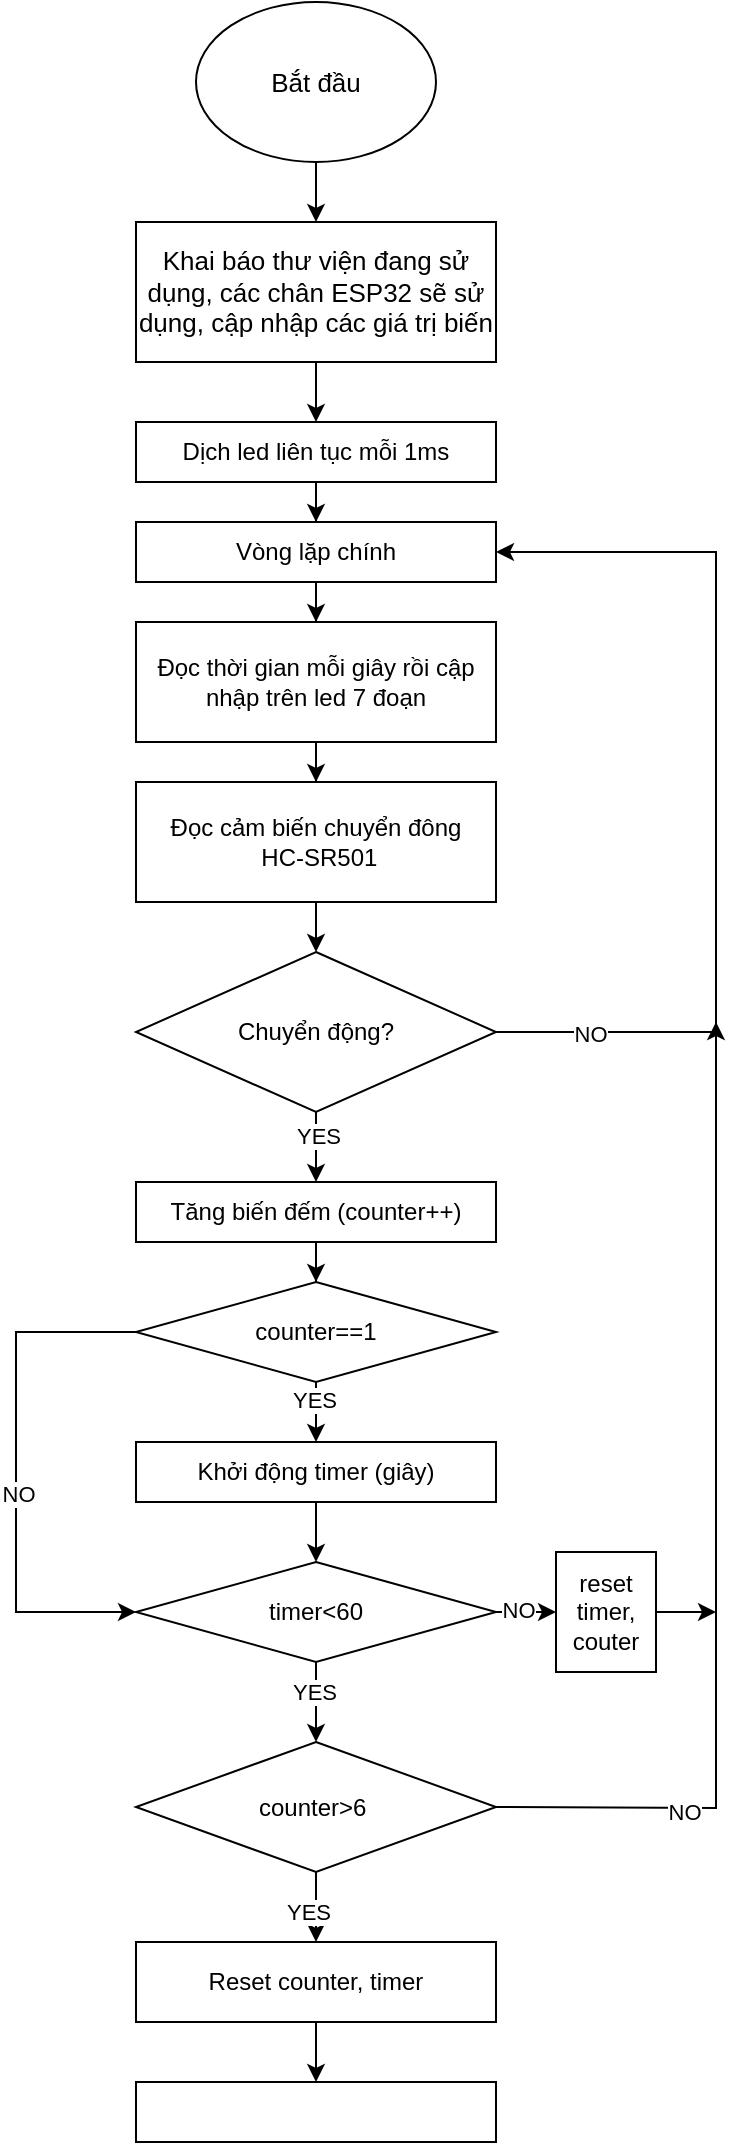 <mxfile version="26.1.1">
  <diagram id="C5RBs43oDa-KdzZeNtuy" name="Page-1">
    <mxGraphModel dx="795" dy="421" grid="1" gridSize="10" guides="1" tooltips="1" connect="1" arrows="1" fold="1" page="1" pageScale="1" pageWidth="827" pageHeight="1169" math="0" shadow="0">
      <root>
        <mxCell id="WIyWlLk6GJQsqaUBKTNV-0" />
        <mxCell id="WIyWlLk6GJQsqaUBKTNV-1" parent="WIyWlLk6GJQsqaUBKTNV-0" />
        <mxCell id="wKeVTeBd1KKrGGtHV_lI-2" value="" style="edgeStyle=orthogonalEdgeStyle;rounded=0;orthogonalLoop=1;jettySize=auto;html=1;" edge="1" parent="WIyWlLk6GJQsqaUBKTNV-1" source="wKeVTeBd1KKrGGtHV_lI-0" target="wKeVTeBd1KKrGGtHV_lI-1">
          <mxGeometry relative="1" as="geometry" />
        </mxCell>
        <mxCell id="wKeVTeBd1KKrGGtHV_lI-0" value="&lt;span style=&quot;font-size: 13px;&quot;&gt;Bắt đầu&lt;/span&gt;" style="ellipse;whiteSpace=wrap;html=1;" vertex="1" parent="WIyWlLk6GJQsqaUBKTNV-1">
          <mxGeometry x="340" y="30" width="120" height="80" as="geometry" />
        </mxCell>
        <mxCell id="wKeVTeBd1KKrGGtHV_lI-14" value="" style="edgeStyle=orthogonalEdgeStyle;rounded=0;orthogonalLoop=1;jettySize=auto;html=1;" edge="1" parent="WIyWlLk6GJQsqaUBKTNV-1" source="wKeVTeBd1KKrGGtHV_lI-1" target="wKeVTeBd1KKrGGtHV_lI-13">
          <mxGeometry relative="1" as="geometry" />
        </mxCell>
        <mxCell id="wKeVTeBd1KKrGGtHV_lI-1" value="&lt;font style=&quot;font-size: 13px;&quot;&gt;Khai báo thư viện đang sử dụng, các chân ESP32 sẽ sử dụng, cập nhập các giá trị biến&lt;/font&gt;" style="whiteSpace=wrap;html=1;" vertex="1" parent="WIyWlLk6GJQsqaUBKTNV-1">
          <mxGeometry x="310" y="140" width="180" height="70" as="geometry" />
        </mxCell>
        <mxCell id="wKeVTeBd1KKrGGtHV_lI-8" value="" style="edgeStyle=orthogonalEdgeStyle;rounded=0;orthogonalLoop=1;jettySize=auto;html=1;" edge="1" parent="WIyWlLk6GJQsqaUBKTNV-1" source="wKeVTeBd1KKrGGtHV_lI-3" target="wKeVTeBd1KKrGGtHV_lI-7">
          <mxGeometry relative="1" as="geometry" />
        </mxCell>
        <mxCell id="wKeVTeBd1KKrGGtHV_lI-3" value="Vòng lặp chính" style="whiteSpace=wrap;html=1;" vertex="1" parent="WIyWlLk6GJQsqaUBKTNV-1">
          <mxGeometry x="310" y="290" width="180" height="30" as="geometry" />
        </mxCell>
        <mxCell id="wKeVTeBd1KKrGGtHV_lI-10" value="" style="edgeStyle=orthogonalEdgeStyle;rounded=0;orthogonalLoop=1;jettySize=auto;html=1;" edge="1" parent="WIyWlLk6GJQsqaUBKTNV-1" source="wKeVTeBd1KKrGGtHV_lI-7" target="wKeVTeBd1KKrGGtHV_lI-9">
          <mxGeometry relative="1" as="geometry" />
        </mxCell>
        <mxCell id="wKeVTeBd1KKrGGtHV_lI-7" value="Đọc thời gian mỗi giây rồi cập nhập trên led 7 đoạn" style="whiteSpace=wrap;html=1;" vertex="1" parent="WIyWlLk6GJQsqaUBKTNV-1">
          <mxGeometry x="310" y="340" width="180" height="60" as="geometry" />
        </mxCell>
        <mxCell id="wKeVTeBd1KKrGGtHV_lI-12" value="" style="edgeStyle=orthogonalEdgeStyle;rounded=0;orthogonalLoop=1;jettySize=auto;html=1;" edge="1" parent="WIyWlLk6GJQsqaUBKTNV-1" source="wKeVTeBd1KKrGGtHV_lI-9" target="wKeVTeBd1KKrGGtHV_lI-11">
          <mxGeometry relative="1" as="geometry" />
        </mxCell>
        <mxCell id="wKeVTeBd1KKrGGtHV_lI-9" value="Đọc cảm biến chuyển đông&lt;div&gt;&amp;nbsp;HC-SR501&lt;/div&gt;" style="whiteSpace=wrap;html=1;" vertex="1" parent="WIyWlLk6GJQsqaUBKTNV-1">
          <mxGeometry x="310" y="420" width="180" height="60" as="geometry" />
        </mxCell>
        <mxCell id="wKeVTeBd1KKrGGtHV_lI-19" value="" style="edgeStyle=orthogonalEdgeStyle;rounded=0;orthogonalLoop=1;jettySize=auto;html=1;" edge="1" parent="WIyWlLk6GJQsqaUBKTNV-1" source="wKeVTeBd1KKrGGtHV_lI-11" target="wKeVTeBd1KKrGGtHV_lI-18">
          <mxGeometry relative="1" as="geometry" />
        </mxCell>
        <mxCell id="wKeVTeBd1KKrGGtHV_lI-26" value="YES" style="edgeLabel;html=1;align=center;verticalAlign=middle;resizable=0;points=[];" vertex="1" connectable="0" parent="wKeVTeBd1KKrGGtHV_lI-19">
          <mxGeometry x="-0.491" y="1" relative="1" as="geometry">
            <mxPoint as="offset" />
          </mxGeometry>
        </mxCell>
        <mxCell id="wKeVTeBd1KKrGGtHV_lI-11" value="Chuyển động?" style="rhombus;whiteSpace=wrap;html=1;" vertex="1" parent="WIyWlLk6GJQsqaUBKTNV-1">
          <mxGeometry x="310" y="505" width="180" height="80" as="geometry" />
        </mxCell>
        <mxCell id="wKeVTeBd1KKrGGtHV_lI-15" value="" style="edgeStyle=orthogonalEdgeStyle;rounded=0;orthogonalLoop=1;jettySize=auto;html=1;" edge="1" parent="WIyWlLk6GJQsqaUBKTNV-1" source="wKeVTeBd1KKrGGtHV_lI-13" target="wKeVTeBd1KKrGGtHV_lI-3">
          <mxGeometry relative="1" as="geometry" />
        </mxCell>
        <mxCell id="wKeVTeBd1KKrGGtHV_lI-13" value="Dịch led liên tục mỗi 1ms" style="whiteSpace=wrap;html=1;" vertex="1" parent="WIyWlLk6GJQsqaUBKTNV-1">
          <mxGeometry x="310" y="240" width="180" height="30" as="geometry" />
        </mxCell>
        <mxCell id="wKeVTeBd1KKrGGtHV_lI-16" value="" style="endArrow=classic;html=1;rounded=0;exitX=1;exitY=0.5;exitDx=0;exitDy=0;entryX=1;entryY=0.5;entryDx=0;entryDy=0;" edge="1" parent="WIyWlLk6GJQsqaUBKTNV-1" source="wKeVTeBd1KKrGGtHV_lI-11" target="wKeVTeBd1KKrGGtHV_lI-3">
          <mxGeometry width="50" height="50" relative="1" as="geometry">
            <mxPoint x="600" y="545" as="sourcePoint" />
            <mxPoint x="600" y="305" as="targetPoint" />
            <Array as="points">
              <mxPoint x="600" y="545" />
              <mxPoint x="600" y="305" />
            </Array>
          </mxGeometry>
        </mxCell>
        <mxCell id="wKeVTeBd1KKrGGtHV_lI-17" value="NO" style="edgeLabel;html=1;align=center;verticalAlign=middle;resizable=0;points=[];" vertex="1" connectable="0" parent="wKeVTeBd1KKrGGtHV_lI-16">
          <mxGeometry x="-0.798" y="-1" relative="1" as="geometry">
            <mxPoint as="offset" />
          </mxGeometry>
        </mxCell>
        <mxCell id="wKeVTeBd1KKrGGtHV_lI-34" value="" style="edgeStyle=orthogonalEdgeStyle;rounded=0;orthogonalLoop=1;jettySize=auto;html=1;" edge="1" parent="WIyWlLk6GJQsqaUBKTNV-1" source="wKeVTeBd1KKrGGtHV_lI-18" target="wKeVTeBd1KKrGGtHV_lI-33">
          <mxGeometry relative="1" as="geometry" />
        </mxCell>
        <mxCell id="wKeVTeBd1KKrGGtHV_lI-18" value="Tăng biến đếm (counter++)" style="whiteSpace=wrap;html=1;" vertex="1" parent="WIyWlLk6GJQsqaUBKTNV-1">
          <mxGeometry x="310" y="620" width="180" height="30" as="geometry" />
        </mxCell>
        <mxCell id="wKeVTeBd1KKrGGtHV_lI-29" value="" style="edgeStyle=orthogonalEdgeStyle;rounded=0;orthogonalLoop=1;jettySize=auto;html=1;" edge="1" parent="WIyWlLk6GJQsqaUBKTNV-1" source="wKeVTeBd1KKrGGtHV_lI-22" target="wKeVTeBd1KKrGGtHV_lI-28">
          <mxGeometry relative="1" as="geometry" />
        </mxCell>
        <mxCell id="wKeVTeBd1KKrGGtHV_lI-30" value="YES" style="edgeLabel;html=1;align=center;verticalAlign=middle;resizable=0;points=[];" vertex="1" connectable="0" parent="wKeVTeBd1KKrGGtHV_lI-29">
          <mxGeometry x="-0.122" y="4" relative="1" as="geometry">
            <mxPoint as="offset" />
          </mxGeometry>
        </mxCell>
        <mxCell id="wKeVTeBd1KKrGGtHV_lI-22" value="counter&amp;gt;6&amp;nbsp;" style="rhombus;whiteSpace=wrap;html=1;" vertex="1" parent="WIyWlLk6GJQsqaUBKTNV-1">
          <mxGeometry x="310" y="900" width="180" height="65" as="geometry" />
        </mxCell>
        <mxCell id="wKeVTeBd1KKrGGtHV_lI-25" value="" style="endArrow=classic;html=1;rounded=0;exitX=1;exitY=0.5;exitDx=0;exitDy=0;" edge="1" parent="WIyWlLk6GJQsqaUBKTNV-1" source="wKeVTeBd1KKrGGtHV_lI-22">
          <mxGeometry width="50" height="50" relative="1" as="geometry">
            <mxPoint x="420" y="580" as="sourcePoint" />
            <mxPoint x="600" y="540" as="targetPoint" />
            <Array as="points">
              <mxPoint x="600" y="933" />
              <mxPoint x="600" y="893" />
              <mxPoint x="600" y="800" />
            </Array>
          </mxGeometry>
        </mxCell>
        <mxCell id="wKeVTeBd1KKrGGtHV_lI-27" value="NO" style="edgeLabel;html=1;align=center;verticalAlign=middle;resizable=0;points=[];" vertex="1" connectable="0" parent="wKeVTeBd1KKrGGtHV_lI-25">
          <mxGeometry x="-0.627" y="-2" relative="1" as="geometry">
            <mxPoint as="offset" />
          </mxGeometry>
        </mxCell>
        <mxCell id="wKeVTeBd1KKrGGtHV_lI-32" value="" style="edgeStyle=orthogonalEdgeStyle;rounded=0;orthogonalLoop=1;jettySize=auto;html=1;" edge="1" parent="WIyWlLk6GJQsqaUBKTNV-1" source="wKeVTeBd1KKrGGtHV_lI-28" target="wKeVTeBd1KKrGGtHV_lI-31">
          <mxGeometry relative="1" as="geometry" />
        </mxCell>
        <mxCell id="wKeVTeBd1KKrGGtHV_lI-28" value="Reset counter, timer" style="whiteSpace=wrap;html=1;" vertex="1" parent="WIyWlLk6GJQsqaUBKTNV-1">
          <mxGeometry x="310" y="1000" width="180" height="40" as="geometry" />
        </mxCell>
        <mxCell id="wKeVTeBd1KKrGGtHV_lI-31" value="" style="whiteSpace=wrap;html=1;" vertex="1" parent="WIyWlLk6GJQsqaUBKTNV-1">
          <mxGeometry x="310" y="1070" width="180" height="30" as="geometry" />
        </mxCell>
        <mxCell id="wKeVTeBd1KKrGGtHV_lI-37" value="" style="edgeStyle=orthogonalEdgeStyle;rounded=0;orthogonalLoop=1;jettySize=auto;html=1;" edge="1" parent="WIyWlLk6GJQsqaUBKTNV-1" source="wKeVTeBd1KKrGGtHV_lI-33" target="wKeVTeBd1KKrGGtHV_lI-36">
          <mxGeometry relative="1" as="geometry" />
        </mxCell>
        <mxCell id="wKeVTeBd1KKrGGtHV_lI-38" value="YES" style="edgeLabel;html=1;align=center;verticalAlign=middle;resizable=0;points=[];" vertex="1" connectable="0" parent="wKeVTeBd1KKrGGtHV_lI-37">
          <mxGeometry x="-0.647" y="-1" relative="1" as="geometry">
            <mxPoint as="offset" />
          </mxGeometry>
        </mxCell>
        <mxCell id="wKeVTeBd1KKrGGtHV_lI-33" value="counter==1" style="rhombus;whiteSpace=wrap;html=1;" vertex="1" parent="WIyWlLk6GJQsqaUBKTNV-1">
          <mxGeometry x="310" y="670" width="180" height="50" as="geometry" />
        </mxCell>
        <mxCell id="wKeVTeBd1KKrGGtHV_lI-41" value="" style="edgeStyle=orthogonalEdgeStyle;rounded=0;orthogonalLoop=1;jettySize=auto;html=1;" edge="1" parent="WIyWlLk6GJQsqaUBKTNV-1" source="wKeVTeBd1KKrGGtHV_lI-36" target="wKeVTeBd1KKrGGtHV_lI-40">
          <mxGeometry relative="1" as="geometry" />
        </mxCell>
        <mxCell id="wKeVTeBd1KKrGGtHV_lI-36" value="Khởi động timer (giây)" style="whiteSpace=wrap;html=1;" vertex="1" parent="WIyWlLk6GJQsqaUBKTNV-1">
          <mxGeometry x="310" y="750" width="180" height="30" as="geometry" />
        </mxCell>
        <mxCell id="wKeVTeBd1KKrGGtHV_lI-43" value="" style="edgeStyle=orthogonalEdgeStyle;rounded=0;orthogonalLoop=1;jettySize=auto;html=1;" edge="1" parent="WIyWlLk6GJQsqaUBKTNV-1" source="wKeVTeBd1KKrGGtHV_lI-40" target="wKeVTeBd1KKrGGtHV_lI-22">
          <mxGeometry relative="1" as="geometry" />
        </mxCell>
        <mxCell id="wKeVTeBd1KKrGGtHV_lI-44" value="YES" style="edgeLabel;html=1;align=center;verticalAlign=middle;resizable=0;points=[];" vertex="1" connectable="0" parent="wKeVTeBd1KKrGGtHV_lI-43">
          <mxGeometry x="-0.277" y="-1" relative="1" as="geometry">
            <mxPoint as="offset" />
          </mxGeometry>
        </mxCell>
        <mxCell id="wKeVTeBd1KKrGGtHV_lI-55" value="" style="edgeStyle=orthogonalEdgeStyle;rounded=0;orthogonalLoop=1;jettySize=auto;html=1;" edge="1" parent="WIyWlLk6GJQsqaUBKTNV-1" source="wKeVTeBd1KKrGGtHV_lI-40" target="wKeVTeBd1KKrGGtHV_lI-54">
          <mxGeometry relative="1" as="geometry" />
        </mxCell>
        <mxCell id="wKeVTeBd1KKrGGtHV_lI-56" value="NO" style="edgeLabel;html=1;align=center;verticalAlign=middle;resizable=0;points=[];" vertex="1" connectable="0" parent="wKeVTeBd1KKrGGtHV_lI-55">
          <mxGeometry x="0.24" y="1" relative="1" as="geometry">
            <mxPoint as="offset" />
          </mxGeometry>
        </mxCell>
        <mxCell id="wKeVTeBd1KKrGGtHV_lI-40" value="timer&amp;lt;60" style="rhombus;whiteSpace=wrap;html=1;" vertex="1" parent="WIyWlLk6GJQsqaUBKTNV-1">
          <mxGeometry x="310" y="810" width="180" height="50" as="geometry" />
        </mxCell>
        <mxCell id="wKeVTeBd1KKrGGtHV_lI-42" value="" style="endArrow=classic;html=1;rounded=0;entryX=0;entryY=0.5;entryDx=0;entryDy=0;exitX=0;exitY=0.5;exitDx=0;exitDy=0;" edge="1" parent="WIyWlLk6GJQsqaUBKTNV-1" source="wKeVTeBd1KKrGGtHV_lI-33" target="wKeVTeBd1KKrGGtHV_lI-40">
          <mxGeometry width="50" height="50" relative="1" as="geometry">
            <mxPoint x="400" y="830" as="sourcePoint" />
            <mxPoint x="450" y="780" as="targetPoint" />
            <Array as="points">
              <mxPoint x="250" y="695" />
              <mxPoint x="250" y="760" />
              <mxPoint x="250" y="835" />
            </Array>
          </mxGeometry>
        </mxCell>
        <mxCell id="wKeVTeBd1KKrGGtHV_lI-45" value="NO" style="edgeLabel;html=1;align=center;verticalAlign=middle;resizable=0;points=[];" vertex="1" connectable="0" parent="wKeVTeBd1KKrGGtHV_lI-42">
          <mxGeometry x="0.086" y="1" relative="1" as="geometry">
            <mxPoint as="offset" />
          </mxGeometry>
        </mxCell>
        <mxCell id="wKeVTeBd1KKrGGtHV_lI-54" value="reset timer, couter" style="whiteSpace=wrap;html=1;" vertex="1" parent="WIyWlLk6GJQsqaUBKTNV-1">
          <mxGeometry x="520" y="805" width="50" height="60" as="geometry" />
        </mxCell>
        <mxCell id="wKeVTeBd1KKrGGtHV_lI-57" value="" style="endArrow=classic;html=1;rounded=0;exitX=1;exitY=0.5;exitDx=0;exitDy=0;" edge="1" parent="WIyWlLk6GJQsqaUBKTNV-1" source="wKeVTeBd1KKrGGtHV_lI-54">
          <mxGeometry width="50" height="50" relative="1" as="geometry">
            <mxPoint x="270" y="770" as="sourcePoint" />
            <mxPoint x="600" y="835" as="targetPoint" />
          </mxGeometry>
        </mxCell>
      </root>
    </mxGraphModel>
  </diagram>
</mxfile>
